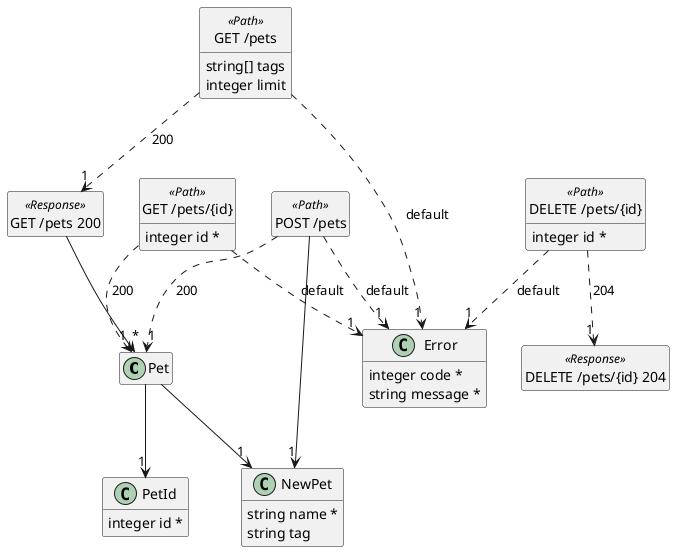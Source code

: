 @startuml
hide <<Path>> circle
hide <<Response>> circle
hide <<Parameter>> circle
hide empty methods
hide empty fields
set namespaceSeparator none

class "Pet" {
}

class "PetId" {
  {field} integer id *
}

class "NewPet" {
  {field} string name *
  {field} string tag 
}

class "Error" {
  {field} integer code *
  {field} string message *
}

class "GET /pets" <<Path>> {
  {field} string[] tags 
  {field} integer limit 
}

class "GET /pets 200" <<Response>> {
}

class "POST /pets" <<Path>> {
}

class "GET /pets/{id}" <<Path>> {
  {field} integer id *
}

class "DELETE /pets/{id}" <<Path>> {
  {field} integer id *
}

class "DELETE /pets/{id} 204" <<Response>> {
}

"Pet" --> "1" "NewPet"

"Pet" --> "1" "PetId"

"GET /pets 200" --> "*" "Pet"

"GET /pets" ..> "1" "GET /pets 200"  :  "200"

"GET /pets" ..> "1" "Error"  :  "default"

"POST /pets" ..> "1" "Pet"  :  "200"

"POST /pets" ..> "1" "Error"  :  "default"

"POST /pets" --> "1" "NewPet"

"GET /pets/{id}" ..> "1" "Pet"  :  "200"

"GET /pets/{id}" ..> "1" "Error"  :  "default"

"DELETE /pets/{id}" ..> "1" "DELETE /pets/{id} 204"  :  "204"

"DELETE /pets/{id}" ..> "1" "Error"  :  "default"

@enduml